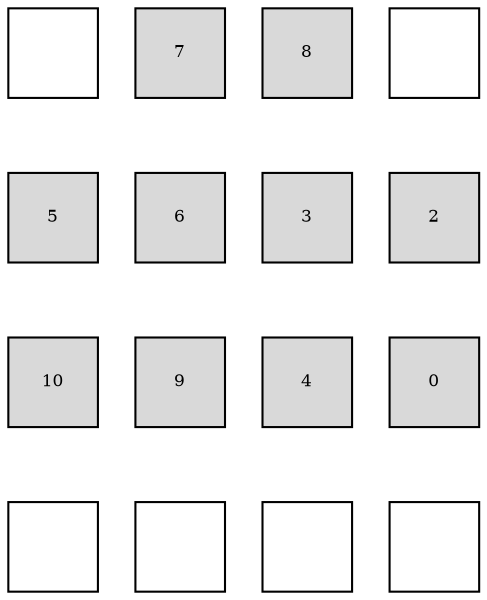 digraph layout{
 rankdir=TB;
 splines=ortho;
 node [style=filled shape=square fixedsize=true width=0.6];
0[label="", fontsize=8, fillcolor="#ffffff"];
1[label="7", fontsize=8, fillcolor="#d9d9d9"];
2[label="8", fontsize=8, fillcolor="#d9d9d9"];
3[label="", fontsize=8, fillcolor="#ffffff"];
4[label="5", fontsize=8, fillcolor="#d9d9d9"];
5[label="6", fontsize=8, fillcolor="#d9d9d9"];
6[label="3", fontsize=8, fillcolor="#d9d9d9"];
7[label="2", fontsize=8, fillcolor="#d9d9d9"];
8[label="10", fontsize=8, fillcolor="#d9d9d9"];
9[label="9", fontsize=8, fillcolor="#d9d9d9"];
10[label="4", fontsize=8, fillcolor="#d9d9d9"];
11[label="0", fontsize=8, fillcolor="#d9d9d9"];
12[label="", fontsize=8, fillcolor="#ffffff"];
13[label="", fontsize=8, fillcolor="#ffffff"];
14[label="", fontsize=8, fillcolor="#ffffff"];
15[label="", fontsize=8, fillcolor="#ffffff"];
edge [constraint=true, style=invis];
0 -> 4 -> 8 -> 12;
1 -> 5 -> 9 -> 13;
2 -> 6 -> 10 -> 14;
3 -> 7 -> 11 -> 15;
rank = same {0 -> 1 -> 2 -> 3};
rank = same {4 -> 5 -> 6 -> 7};
rank = same {8 -> 9 -> 10 -> 11};
rank = same {12 -> 13 -> 14 -> 15};
}